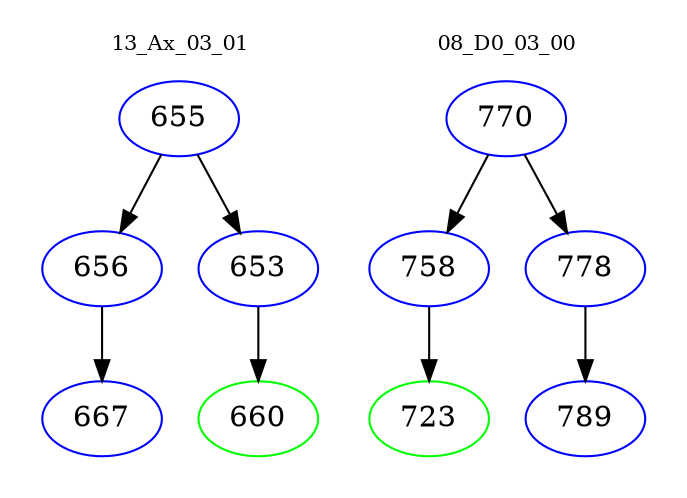 digraph{
subgraph cluster_0 {
color = white
label = "13_Ax_03_01";
fontsize=10;
T0_655 [label="655", color="blue"]
T0_655 -> T0_656 [color="black"]
T0_656 [label="656", color="blue"]
T0_656 -> T0_667 [color="black"]
T0_667 [label="667", color="blue"]
T0_655 -> T0_653 [color="black"]
T0_653 [label="653", color="blue"]
T0_653 -> T0_660 [color="black"]
T0_660 [label="660", color="green"]
}
subgraph cluster_1 {
color = white
label = "08_D0_03_00";
fontsize=10;
T1_770 [label="770", color="blue"]
T1_770 -> T1_758 [color="black"]
T1_758 [label="758", color="blue"]
T1_758 -> T1_723 [color="black"]
T1_723 [label="723", color="green"]
T1_770 -> T1_778 [color="black"]
T1_778 [label="778", color="blue"]
T1_778 -> T1_789 [color="black"]
T1_789 [label="789", color="blue"]
}
}
